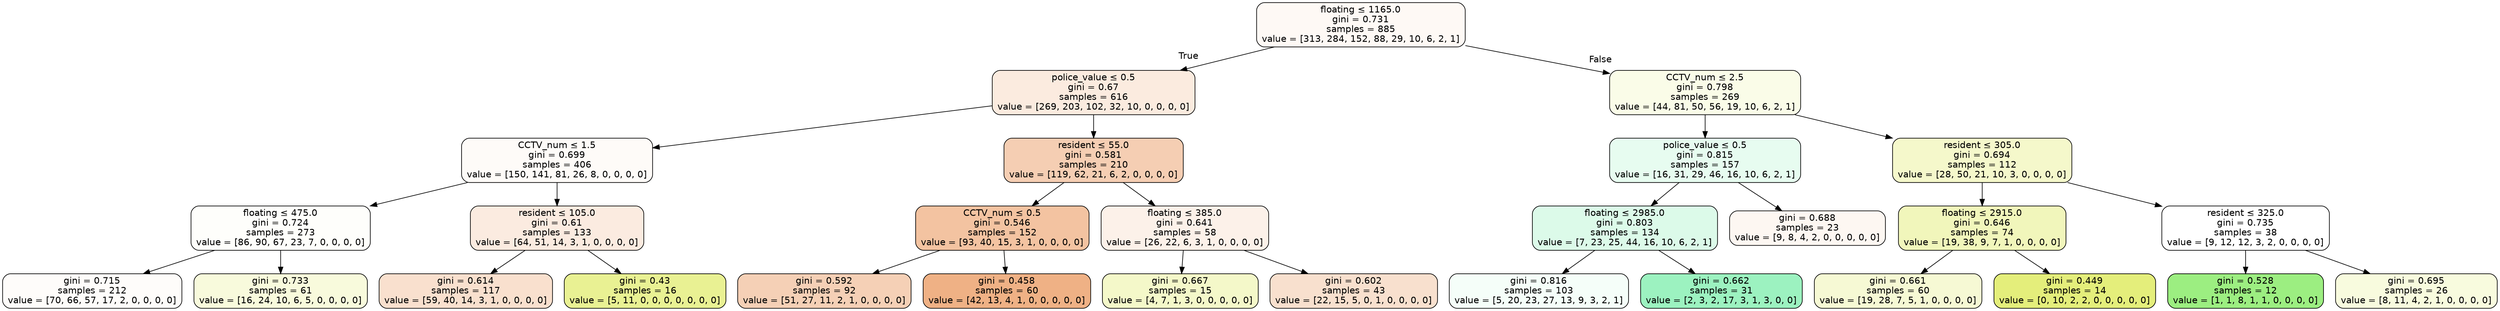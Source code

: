 digraph Tree {
node [shape=box, style="filled, rounded", color="black", fontname=helvetica] ;
edge [fontname=helvetica] ;
0 [label=<floating &le; 1165.0<br/>gini = 0.731<br/>samples = 885<br/>value = [313, 284, 152, 88, 29, 10, 6, 2, 1]>, fillcolor="#fef9f5"] ;
1 [label=<police_value &le; 0.5<br/>gini = 0.67<br/>samples = 616<br/>value = [269, 203, 102, 32, 10, 0, 0, 0, 0]>, fillcolor="#fbebdf"] ;
0 -> 1 [labeldistance=2.5, labelangle=45, headlabel="True"] ;
2 [label=<CCTV_num &le; 1.5<br/>gini = 0.699<br/>samples = 406<br/>value = [150, 141, 81, 26, 8, 0, 0, 0, 0]>, fillcolor="#fefbf8"] ;
1 -> 2 ;
3 [label=<floating &le; 475.0<br/>gini = 0.724<br/>samples = 273<br/>value = [86, 90, 67, 23, 7, 0, 0, 0, 0]>, fillcolor="#fefefb"] ;
2 -> 3 ;
4 [label=<gini = 0.715<br/>samples = 212<br/>value = [70, 66, 57, 17, 2, 0, 0, 0, 0]>, fillcolor="#fefcfa"] ;
3 -> 4 ;
5 [label=<gini = 0.733<br/>samples = 61<br/>value = [16, 24, 10, 6, 5, 0, 0, 0, 0]>, fillcolor="#f8fadc"] ;
3 -> 5 ;
6 [label=<resident &le; 105.0<br/>gini = 0.61<br/>samples = 133<br/>value = [64, 51, 14, 3, 1, 0, 0, 0, 0]>, fillcolor="#fbebe0"] ;
2 -> 6 ;
7 [label=<gini = 0.614<br/>samples = 117<br/>value = [59, 40, 14, 3, 1, 0, 0, 0, 0]>, fillcolor="#f9e0ce"] ;
6 -> 7 ;
8 [label=<gini = 0.43<br/>samples = 16<br/>value = [5, 11, 0, 0, 0, 0, 0, 0, 0]>, fillcolor="#e9f193"] ;
6 -> 8 ;
9 [label=<resident &le; 55.0<br/>gini = 0.581<br/>samples = 210<br/>value = [119, 62, 21, 6, 2, 0, 0, 0, 0]>, fillcolor="#f5ceb3"] ;
1 -> 9 ;
10 [label=<CCTV_num &le; 0.5<br/>gini = 0.546<br/>samples = 152<br/>value = [93, 40, 15, 3, 1, 0, 0, 0, 0]>, fillcolor="#f3c3a1"] ;
9 -> 10 ;
11 [label=<gini = 0.592<br/>samples = 92<br/>value = [51, 27, 11, 2, 1, 0, 0, 0, 0]>, fillcolor="#f5d0b6"] ;
10 -> 11 ;
12 [label=<gini = 0.458<br/>samples = 60<br/>value = [42, 13, 4, 1, 0, 0, 0, 0, 0]>, fillcolor="#efb185"] ;
10 -> 12 ;
13 [label=<floating &le; 385.0<br/>gini = 0.641<br/>samples = 58<br/>value = [26, 22, 6, 3, 1, 0, 0, 0, 0]>, fillcolor="#fcf1e9"] ;
9 -> 13 ;
14 [label=<gini = 0.667<br/>samples = 15<br/>value = [4, 7, 1, 3, 0, 0, 0, 0, 0]>, fillcolor="#f4f8c9"] ;
13 -> 14 ;
15 [label=<gini = 0.602<br/>samples = 43<br/>value = [22, 15, 5, 0, 1, 0, 0, 0, 0]>, fillcolor="#f8e0ce"] ;
13 -> 15 ;
16 [label=<CCTV_num &le; 2.5<br/>gini = 0.798<br/>samples = 269<br/>value = [44, 81, 50, 56, 19, 10, 6, 2, 1]>, fillcolor="#fafce8"] ;
0 -> 16 [labeldistance=2.5, labelangle=-45, headlabel="False"] ;
17 [label=<police_value &le; 0.5<br/>gini = 0.815<br/>samples = 157<br/>value = [16, 31, 29, 46, 16, 10, 6, 2, 1]>, fillcolor="#e7fcf0"] ;
16 -> 17 ;
18 [label=<floating &le; 2985.0<br/>gini = 0.803<br/>samples = 134<br/>value = [7, 23, 25, 44, 16, 10, 6, 2, 1]>, fillcolor="#dcfae9"] ;
17 -> 18 ;
19 [label=<gini = 0.816<br/>samples = 103<br/>value = [5, 20, 23, 27, 13, 9, 3, 2, 1]>, fillcolor="#f5fef9"] ;
18 -> 19 ;
20 [label=<gini = 0.662<br/>samples = 31<br/>value = [2, 3, 2, 17, 3, 1, 3, 0, 0]>, fillcolor="#9cf2c0"] ;
18 -> 20 ;
21 [label=<gini = 0.688<br/>samples = 23<br/>value = [9, 8, 4, 2, 0, 0, 0, 0, 0]>, fillcolor="#fdf7f2"] ;
17 -> 21 ;
22 [label=<resident &le; 305.0<br/>gini = 0.694<br/>samples = 112<br/>value = [28, 50, 21, 10, 3, 0, 0, 0, 0]>, fillcolor="#f5f8cb"] ;
16 -> 22 ;
23 [label=<floating &le; 2915.0<br/>gini = 0.646<br/>samples = 74<br/>value = [19, 38, 9, 7, 1, 0, 0, 0, 0]>, fillcolor="#f1f6bb"] ;
22 -> 23 ;
24 [label=<gini = 0.661<br/>samples = 60<br/>value = [19, 28, 7, 5, 1, 0, 0, 0, 0]>, fillcolor="#f6f9d4"] ;
23 -> 24 ;
25 [label=<gini = 0.449<br/>samples = 14<br/>value = [0, 10, 2, 2, 0, 0, 0, 0, 0]>, fillcolor="#e4ee7b"] ;
23 -> 25 ;
26 [label=<resident &le; 325.0<br/>gini = 0.735<br/>samples = 38<br/>value = [9, 12, 12, 3, 2, 0, 0, 0, 0]>, fillcolor="#ffffff"] ;
22 -> 26 ;
27 [label=<gini = 0.528<br/>samples = 12<br/>value = [1, 1, 8, 1, 1, 0, 0, 0, 0]>, fillcolor="#9cee81"] ;
26 -> 27 ;
28 [label=<gini = 0.695<br/>samples = 26<br/>value = [8, 11, 4, 2, 1, 0, 0, 0, 0]>, fillcolor="#f8fbde"] ;
26 -> 28 ;
}